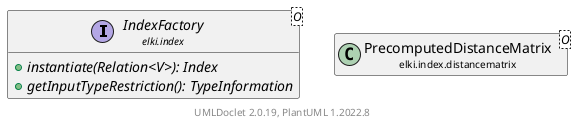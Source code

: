 @startuml
    remove .*\.(Instance|Par|Parameterizer|Factory)$
    set namespaceSeparator none
    hide empty fields
    hide empty methods

    class "<size:14>PrecomputedDistanceMatrix.Factory\n<size:10>elki.index.distancematrix" as elki.index.distancematrix.PrecomputedDistanceMatrix.Factory<O> [[PrecomputedDistanceMatrix.Factory.html]] {
        #distance: Distance<? super O>
        +Factory(Distance<? super O>)
        +instantiate(Relation<O>): PrecomputedDistanceMatrix<O>
        +getInputTypeRestriction(): TypeInformation
    }

    interface "<size:14>IndexFactory\n<size:10>elki.index" as elki.index.IndexFactory<O> [[../IndexFactory.html]] {
        {abstract} +instantiate(Relation<V>): Index
        {abstract} +getInputTypeRestriction(): TypeInformation
    }
    class "<size:14>PrecomputedDistanceMatrix\n<size:10>elki.index.distancematrix" as elki.index.distancematrix.PrecomputedDistanceMatrix<O> [[PrecomputedDistanceMatrix.html]]
    class "<size:14>PrecomputedDistanceMatrix.Factory.Par\n<size:10>elki.index.distancematrix" as elki.index.distancematrix.PrecomputedDistanceMatrix.Factory.Par<O>

    elki.index.IndexFactory <|.. elki.index.distancematrix.PrecomputedDistanceMatrix.Factory
    elki.index.distancematrix.PrecomputedDistanceMatrix +-- elki.index.distancematrix.PrecomputedDistanceMatrix.Factory
    elki.index.distancematrix.PrecomputedDistanceMatrix.Factory +-- elki.index.distancematrix.PrecomputedDistanceMatrix.Factory.Par

    center footer UMLDoclet 2.0.19, PlantUML 1.2022.8
@enduml

